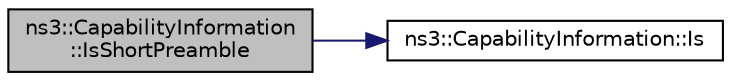 digraph "ns3::CapabilityInformation::IsShortPreamble"
{
 // LATEX_PDF_SIZE
  edge [fontname="Helvetica",fontsize="10",labelfontname="Helvetica",labelfontsize="10"];
  node [fontname="Helvetica",fontsize="10",shape=record];
  rankdir="LR";
  Node1 [label="ns3::CapabilityInformation\l::IsShortPreamble",height=0.2,width=0.4,color="black", fillcolor="grey75", style="filled", fontcolor="black",tooltip="Check if the short preamble bit in the capability information field is set to 1."];
  Node1 -> Node2 [color="midnightblue",fontsize="10",style="solid",fontname="Helvetica"];
  Node2 [label="ns3::CapabilityInformation::Is",height=0.2,width=0.4,color="black", fillcolor="white", style="filled",URL="$classns3_1_1_capability_information.html#ace5b8446b186c060d29afbe316d414d5",tooltip="Check if bit n is set to 1."];
}
